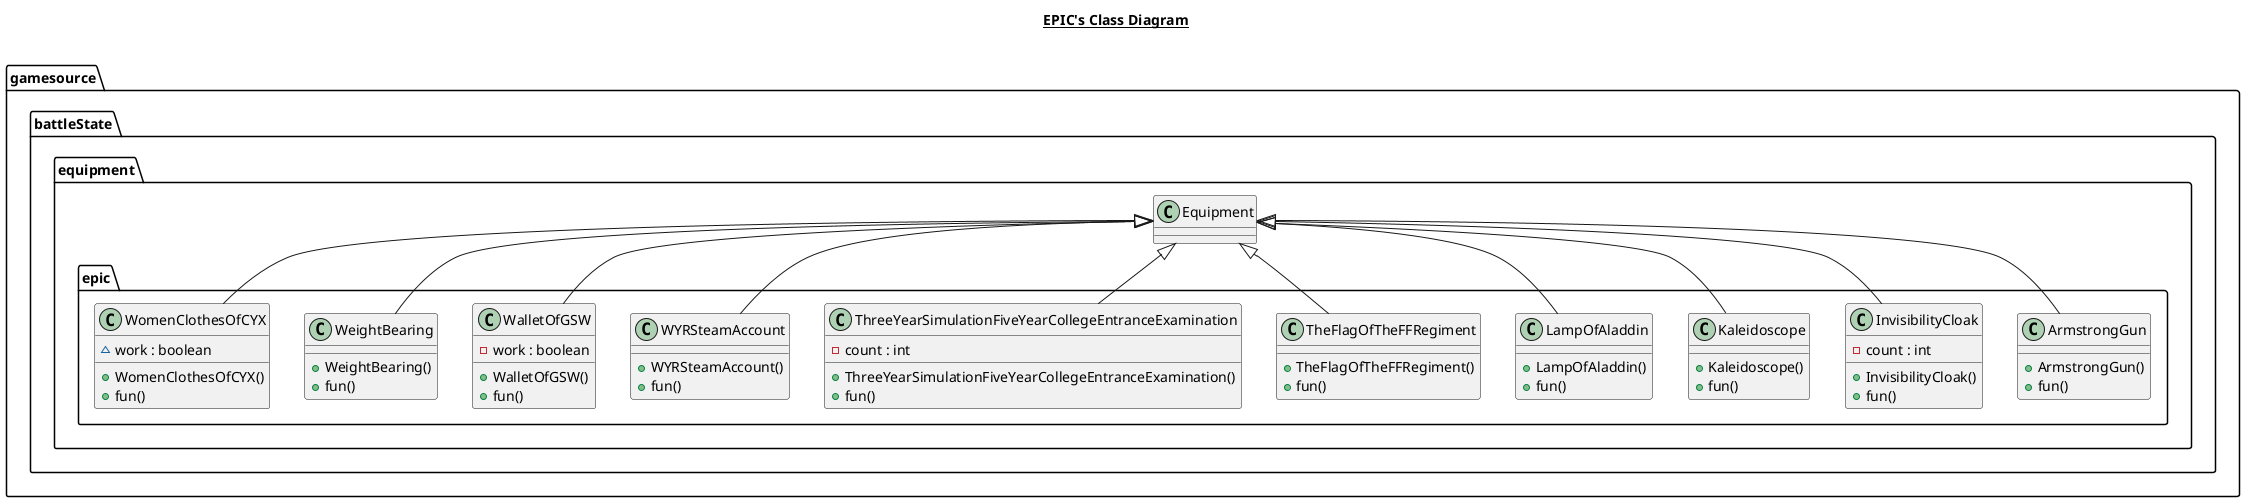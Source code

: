 @startuml

title __EPIC's Class Diagram__\n

  namespace gamesource {
    namespace battleState.equipment {
      namespace epic {
        class gamesource.battleState.equipment.epic.ArmstrongGun {
            + ArmstrongGun()
            + fun()
        }
      }
    }
  }
  

  namespace gamesource {
    namespace battleState.equipment {
      namespace epic {
        class gamesource.battleState.equipment.epic.InvisibilityCloak {
            - count : int
            + InvisibilityCloak()
            + fun()
        }
      }
    }
  }
  

  namespace gamesource {
    namespace battleState.equipment {
      namespace epic {
        class gamesource.battleState.equipment.epic.Kaleidoscope {
            + Kaleidoscope()
            + fun()
        }
      }
    }
  }
  

  namespace gamesource {
    namespace battleState.equipment {
      namespace epic {
        class gamesource.battleState.equipment.epic.LampOfAladdin {
            + LampOfAladdin()
            + fun()
        }
      }
    }
  }
  

  namespace gamesource {
    namespace battleState.equipment {
      namespace epic {
        class gamesource.battleState.equipment.epic.TheFlagOfTheFFRegiment {
            + TheFlagOfTheFFRegiment()
            + fun()
        }
      }
    }
  }
  

  namespace gamesource {
    namespace battleState.equipment {
      namespace epic {
        class gamesource.battleState.equipment.epic.ThreeYearSimulationFiveYearCollegeEntranceExamination {
            - count : int
            + ThreeYearSimulationFiveYearCollegeEntranceExamination()
            + fun()
        }
      }
    }
  }
  

  namespace gamesource {
    namespace battleState.equipment {
      namespace epic {
        class gamesource.battleState.equipment.epic.WYRSteamAccount {
            + WYRSteamAccount()
            + fun()
        }
      }
    }
  }
  

  namespace gamesource {
    namespace battleState.equipment {
      namespace epic {
        class gamesource.battleState.equipment.epic.WalletOfGSW {
            - work : boolean
            + WalletOfGSW()
            + fun()
        }
      }
    }
  }
  

  namespace gamesource {
    namespace battleState.equipment {
      namespace epic {
        class gamesource.battleState.equipment.epic.WeightBearing {
            + WeightBearing()
            + fun()
        }
      }
    }
  }
  

  namespace gamesource {
    namespace battleState.equipment {
      namespace epic {
        class gamesource.battleState.equipment.epic.WomenClothesOfCYX {
            ~ work : boolean
            + WomenClothesOfCYX()
            + fun()
        }
      }
    }
  }
  

  gamesource.battleState.equipment.epic.ArmstrongGun -up-|> gamesource.battleState.equipment.Equipment
  gamesource.battleState.equipment.epic.InvisibilityCloak -up-|> gamesource.battleState.equipment.Equipment
  gamesource.battleState.equipment.epic.Kaleidoscope -up-|> gamesource.battleState.equipment.Equipment
  gamesource.battleState.equipment.epic.LampOfAladdin -up-|> gamesource.battleState.equipment.Equipment
  gamesource.battleState.equipment.epic.TheFlagOfTheFFRegiment -up-|> gamesource.battleState.equipment.Equipment
  gamesource.battleState.equipment.epic.ThreeYearSimulationFiveYearCollegeEntranceExamination -up-|> gamesource.battleState.equipment.Equipment
  gamesource.battleState.equipment.epic.WYRSteamAccount -up-|> gamesource.battleState.equipment.Equipment
  gamesource.battleState.equipment.epic.WalletOfGSW -up-|> gamesource.battleState.equipment.Equipment
  gamesource.battleState.equipment.epic.WeightBearing -up-|> gamesource.battleState.equipment.Equipment
  gamesource.battleState.equipment.epic.WomenClothesOfCYX -up-|> gamesource.battleState.equipment.Equipment




@enduml

